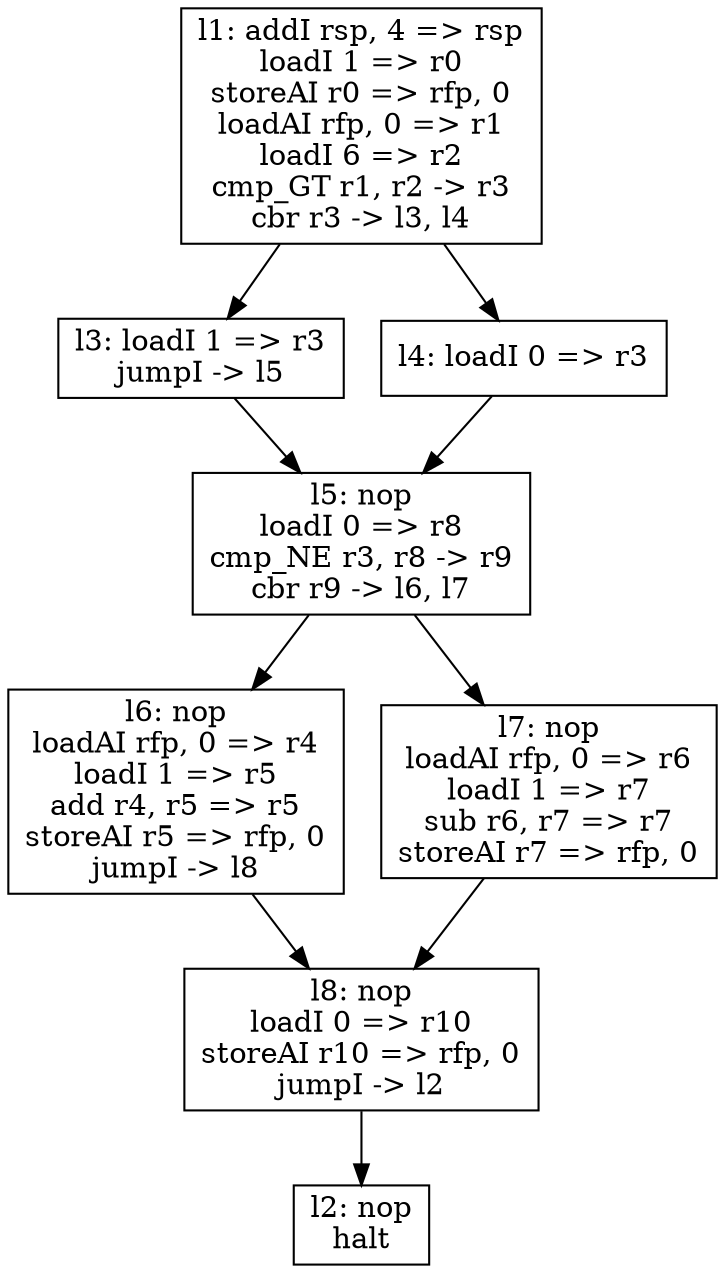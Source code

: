 digraph {
0 [label="l1: addI rsp, 4 => rsp
loadI 1 => r0
storeAI r0 => rfp, 0
loadAI rfp, 0 => r1
loadI 6 => r2
cmp_GT r1, r2 -> r3
cbr r3 -> l3, l4
",shape=box];
1 [label="l3: loadI 1 => r3
jumpI -> l5
",shape=box];
2 [label="l4: loadI 0 => r3
",shape=box];
3 [label="l5: nop
loadI 0 => r8
cmp_NE r3, r8 -> r9
cbr r9 -> l6, l7
",shape=box];
4 [label="l6: nop
loadAI rfp, 0 => r4
loadI 1 => r5
add r4, r5 => r5
storeAI r5 => rfp, 0
jumpI -> l8
",shape=box];
5 [label="l7: nop
loadAI rfp, 0 => r6
loadI 1 => r7
sub r6, r7 => r7
storeAI r7 => rfp, 0
",shape=box];
6 [label="l8: nop
loadI 0 => r10
storeAI r10 => rfp, 0
jumpI -> l2
",shape=box];
7 [label="l2: nop
halt
",shape=box];
0 -> 1
0 -> 2
1 -> 3
2 -> 3
3 -> 4
3 -> 5
4 -> 6
5 -> 6
6 -> 7
}